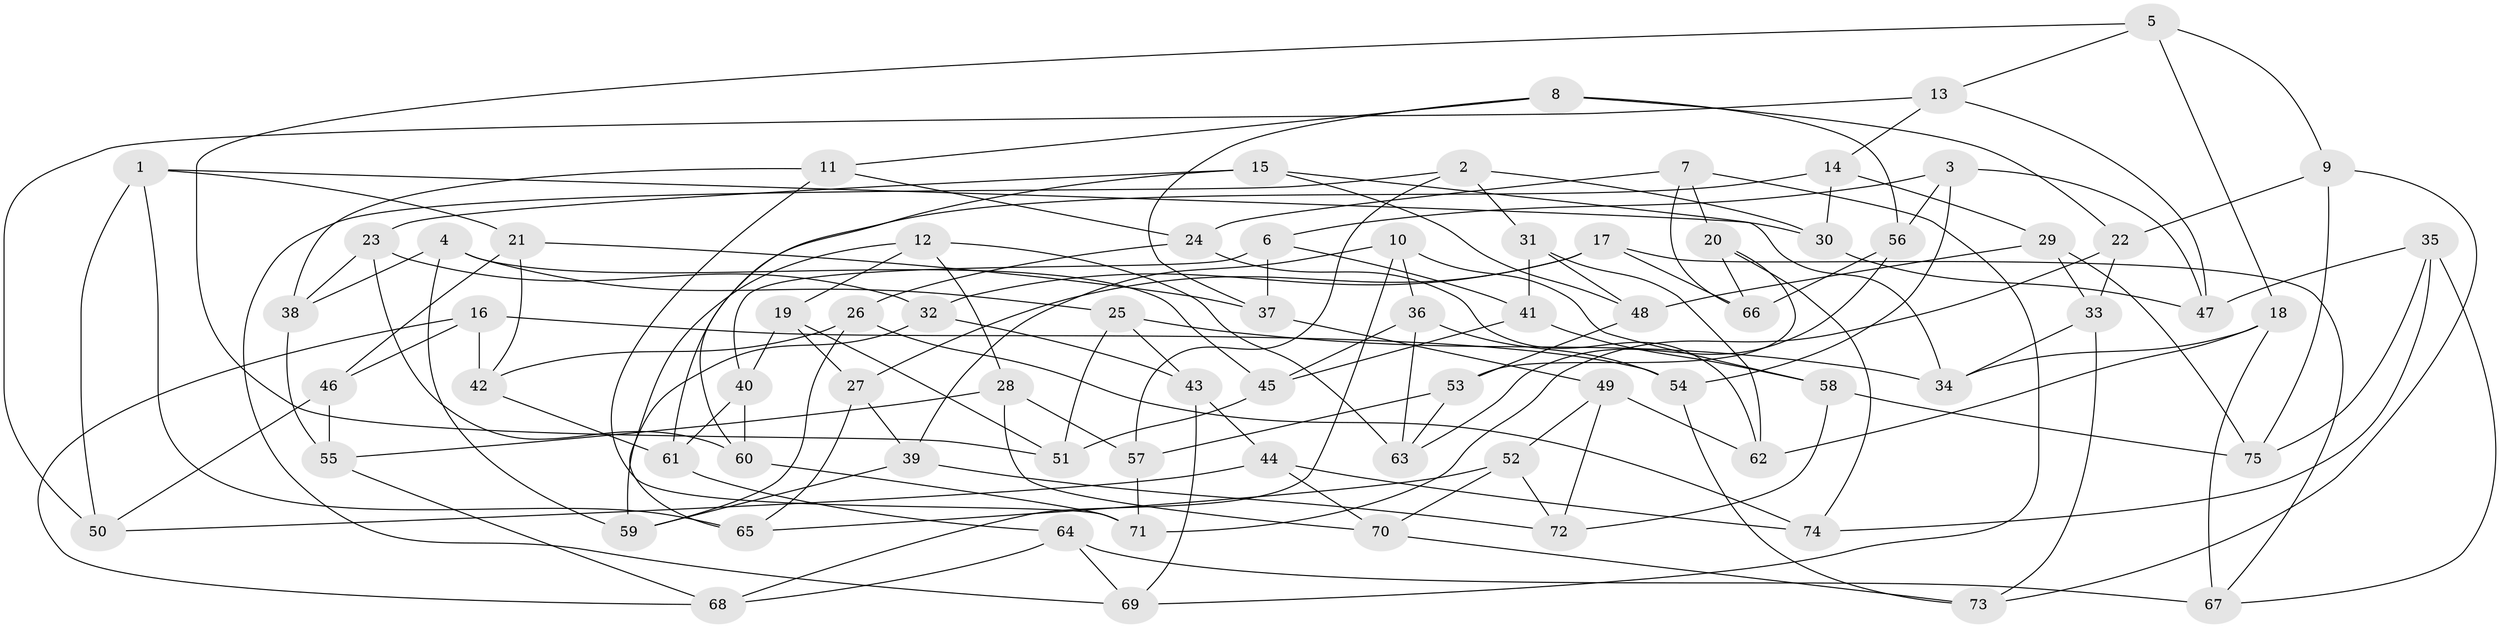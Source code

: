 // Generated by graph-tools (version 1.1) at 2025/26/03/09/25 03:26:58]
// undirected, 75 vertices, 150 edges
graph export_dot {
graph [start="1"]
  node [color=gray90,style=filled];
  1;
  2;
  3;
  4;
  5;
  6;
  7;
  8;
  9;
  10;
  11;
  12;
  13;
  14;
  15;
  16;
  17;
  18;
  19;
  20;
  21;
  22;
  23;
  24;
  25;
  26;
  27;
  28;
  29;
  30;
  31;
  32;
  33;
  34;
  35;
  36;
  37;
  38;
  39;
  40;
  41;
  42;
  43;
  44;
  45;
  46;
  47;
  48;
  49;
  50;
  51;
  52;
  53;
  54;
  55;
  56;
  57;
  58;
  59;
  60;
  61;
  62;
  63;
  64;
  65;
  66;
  67;
  68;
  69;
  70;
  71;
  72;
  73;
  74;
  75;
  1 -- 21;
  1 -- 65;
  1 -- 30;
  1 -- 50;
  2 -- 30;
  2 -- 57;
  2 -- 69;
  2 -- 31;
  3 -- 6;
  3 -- 54;
  3 -- 47;
  3 -- 56;
  4 -- 25;
  4 -- 45;
  4 -- 38;
  4 -- 59;
  5 -- 9;
  5 -- 18;
  5 -- 13;
  5 -- 51;
  6 -- 40;
  6 -- 41;
  6 -- 37;
  7 -- 20;
  7 -- 24;
  7 -- 69;
  7 -- 66;
  8 -- 56;
  8 -- 11;
  8 -- 22;
  8 -- 37;
  9 -- 75;
  9 -- 73;
  9 -- 22;
  10 -- 58;
  10 -- 36;
  10 -- 39;
  10 -- 68;
  11 -- 24;
  11 -- 38;
  11 -- 71;
  12 -- 19;
  12 -- 28;
  12 -- 59;
  12 -- 63;
  13 -- 14;
  13 -- 47;
  13 -- 50;
  14 -- 30;
  14 -- 29;
  14 -- 61;
  15 -- 34;
  15 -- 48;
  15 -- 60;
  15 -- 23;
  16 -- 42;
  16 -- 68;
  16 -- 46;
  16 -- 54;
  17 -- 27;
  17 -- 32;
  17 -- 66;
  17 -- 67;
  18 -- 62;
  18 -- 34;
  18 -- 67;
  19 -- 51;
  19 -- 27;
  19 -- 40;
  20 -- 74;
  20 -- 53;
  20 -- 66;
  21 -- 37;
  21 -- 42;
  21 -- 46;
  22 -- 33;
  22 -- 71;
  23 -- 60;
  23 -- 38;
  23 -- 32;
  24 -- 26;
  24 -- 62;
  25 -- 43;
  25 -- 34;
  25 -- 51;
  26 -- 42;
  26 -- 74;
  26 -- 59;
  27 -- 39;
  27 -- 65;
  28 -- 55;
  28 -- 57;
  28 -- 70;
  29 -- 75;
  29 -- 33;
  29 -- 48;
  30 -- 47;
  31 -- 48;
  31 -- 41;
  31 -- 62;
  32 -- 43;
  32 -- 65;
  33 -- 34;
  33 -- 73;
  35 -- 75;
  35 -- 74;
  35 -- 47;
  35 -- 67;
  36 -- 45;
  36 -- 63;
  36 -- 54;
  37 -- 49;
  38 -- 55;
  39 -- 59;
  39 -- 72;
  40 -- 61;
  40 -- 60;
  41 -- 58;
  41 -- 45;
  42 -- 61;
  43 -- 69;
  43 -- 44;
  44 -- 50;
  44 -- 74;
  44 -- 70;
  45 -- 51;
  46 -- 55;
  46 -- 50;
  48 -- 53;
  49 -- 72;
  49 -- 62;
  49 -- 52;
  52 -- 72;
  52 -- 70;
  52 -- 65;
  53 -- 63;
  53 -- 57;
  54 -- 73;
  55 -- 68;
  56 -- 66;
  56 -- 63;
  57 -- 71;
  58 -- 75;
  58 -- 72;
  60 -- 71;
  61 -- 64;
  64 -- 68;
  64 -- 69;
  64 -- 67;
  70 -- 73;
}

